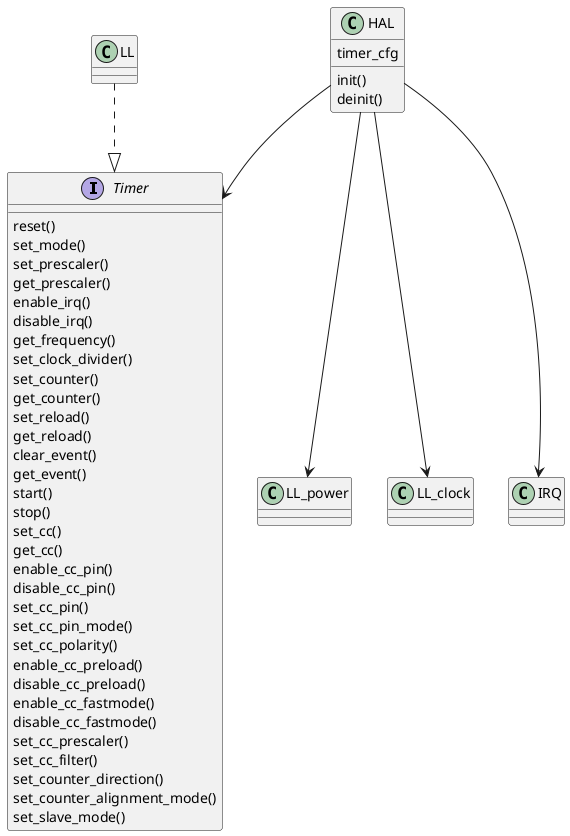 @startuml
interface Timer {
	reset()
	set_mode()
	set_prescaler()
	get_prescaler()
	enable_irq()
	disable_irq()
	get_frequency()
	set_clock_divider()
	set_counter()
	get_counter()
	set_reload()
	get_reload()
	clear_event()
	get_event()
	start()
	stop()
	set_cc()
	get_cc()
	enable_cc_pin()
	disable_cc_pin()
	set_cc_pin()
	set_cc_pin_mode()
	set_cc_polarity()
	enable_cc_preload()
	disable_cc_preload()
	enable_cc_fastmode()
	disable_cc_fastmode()
	set_cc_prescaler()
	set_cc_filter()
	set_counter_direction()
	set_counter_alignment_mode()
	set_slave_mode()
}

class HAL {
	timer_cfg

	init()
	deinit()
}

LL ..|> Timer
HAL --> Timer
HAL --> LL_power
HAL --> LL_clock
HAL --> IRQ
@enduml
